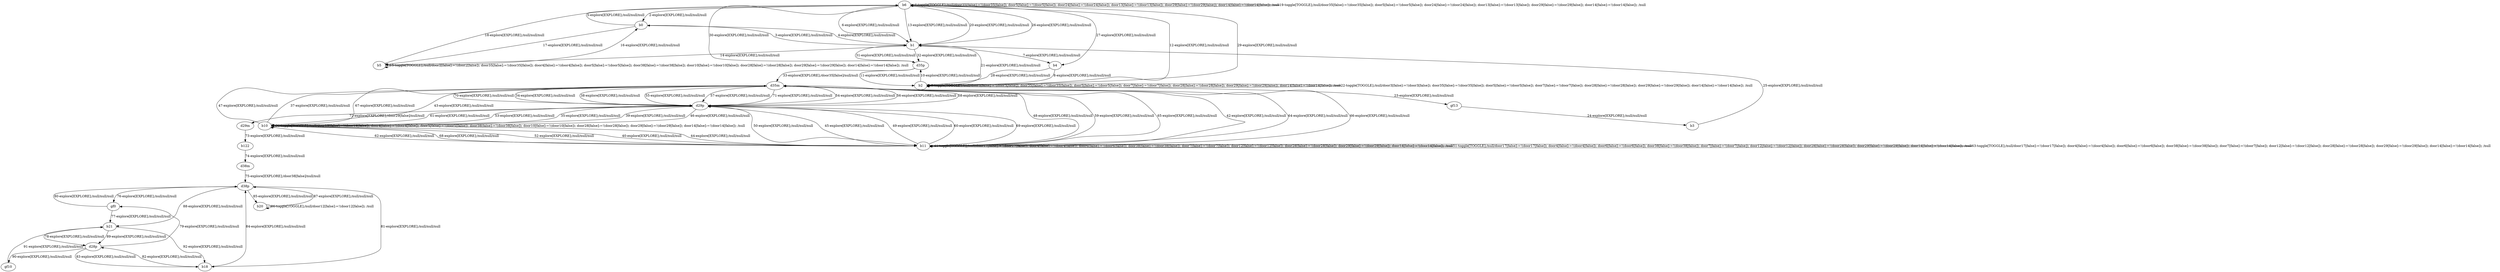 # Total number of goals covered by this test: 1
# gf10 --> b21

digraph g {
"b6" -> "b6" [label = "1-toggle[TOGGLE];/null/door35[false]:=!(door35[false]); door5[false]:=!(door5[false]); door24[false]:=!(door24[false]); door13[false]:=!(door13[false]); door29[false]:=!(door29[false]); door14[false]:=!(door14[false]); /null"];
"b6" -> "b0" [label = "2-explore[EXPLORE];/null/null/null"];
"b0" -> "b1" [label = "3-explore[EXPLORE];/null/null/null"];
"b1" -> "b0" [label = "4-explore[EXPLORE];/null/null/null"];
"b0" -> "b6" [label = "5-explore[EXPLORE];/null/null/null"];
"b6" -> "b1" [label = "6-explore[EXPLORE];/null/null/null"];
"b1" -> "b4" [label = "7-explore[EXPLORE];/null/null/null"];
"b4" -> "b2" [label = "8-explore[EXPLORE];/null/null/null"];
"b2" -> "b2" [label = "9-toggle[TOGGLE];/null/door3[false]:=!(door3[false]); door35[false]:=!(door35[false]); door5[false]:=!(door5[false]); door7[false]:=!(door7[false]); door28[false]:=!(door28[false]); door29[false]:=!(door29[false]); door14[false]:=!(door14[false]); /null"];
"b2" -> "d35p" [label = "10-explore[EXPLORE];/null/null/null"];
"d35p" -> "b2" [label = "11-explore[EXPLORE];/null/null/null"];
"b2" -> "b6" [label = "12-explore[EXPLORE];/null/null/null"];
"b6" -> "b1" [label = "13-explore[EXPLORE];/null/null/null"];
"b1" -> "b5" [label = "14-explore[EXPLORE];/null/null/null"];
"b5" -> "b5" [label = "15-toggle[TOGGLE];/null/door2[false]:=!(door2[false]); door35[false]:=!(door35[false]); door4[false]:=!(door4[false]); door5[false]:=!(door5[false]); door38[false]:=!(door38[false]); door10[false]:=!(door10[false]); door28[false]:=!(door28[false]); door29[false]:=!(door29[false]); door14[false]:=!(door14[false]); /null"];
"b5" -> "b0" [label = "16-explore[EXPLORE];/null/null/null"];
"b0" -> "b5" [label = "17-explore[EXPLORE];/null/null/null"];
"b5" -> "b6" [label = "18-explore[EXPLORE];/null/null/null"];
"b6" -> "b6" [label = "19-toggle[TOGGLE];/null/door35[false]:=!(door35[false]); door5[false]:=!(door5[false]); door24[false]:=!(door24[false]); door13[false]:=!(door13[false]); door29[false]:=!(door29[false]); door14[false]:=!(door14[false]); /null"];
"b6" -> "b1" [label = "20-explore[EXPLORE];/null/null/null"];
"b1" -> "b2" [label = "21-explore[EXPLORE];/null/null/null"];
"b2" -> "b2" [label = "22-toggle[TOGGLE];/null/door3[false]:=!(door3[false]); door35[false]:=!(door35[false]); door5[false]:=!(door5[false]); door7[false]:=!(door7[false]); door28[false]:=!(door28[false]); door29[false]:=!(door29[false]); door14[false]:=!(door14[false]); /null"];
"b2" -> "gf13" [label = "23-explore[EXPLORE];/null/null/null"];
"gf13" -> "b3" [label = "24-explore[EXPLORE];/null/null/null"];
"b3" -> "b1" [label = "25-explore[EXPLORE];/null/null/null"];
"b1" -> "b6" [label = "26-explore[EXPLORE];/null/null/null"];
"b6" -> "b4" [label = "27-explore[EXPLORE];/null/null/null"];
"b4" -> "b2" [label = "28-explore[EXPLORE];/null/null/null"];
"b2" -> "b6" [label = "29-explore[EXPLORE];/null/null/null"];
"b6" -> "d35p" [label = "30-explore[EXPLORE];/null/null/null"];
"d35p" -> "b1" [label = "31-explore[EXPLORE];/null/null/null"];
"b1" -> "d35p" [label = "32-explore[EXPLORE];/null/null/null"];
"d35p" -> "d35m" [label = "33-explore[EXPLORE];/door35[false]/null/null"];
"d35m" -> "d29p" [label = "34-explore[EXPLORE];/null/null/null"];
"d29p" -> "b10" [label = "35-explore[EXPLORE];/null/null/null"];
"b10" -> "b10" [label = "36-toggle[TOGGLE];/null/door19[false]:=!(door19[false]); door4[false]:=!(door4[false]); door5[false]:=!(door5[false]); door38[false]:=!(door38[false]); door10[false]:=!(door10[false]); door28[false]:=!(door28[false]); door29[false]:=!(door29[false]); door14[false]:=!(door14[false]); /null"];
"b10" -> "d35m" [label = "37-explore[EXPLORE];/null/null/null"];
"d35m" -> "d29p" [label = "38-explore[EXPLORE];/null/null/null"];
"d29p" -> "b10" [label = "39-explore[EXPLORE];/null/null/null"];
"b10" -> "b11" [label = "40-explore[EXPLORE];/null/null/null"];
"b11" -> "b11" [label = "41-toggle[TOGGLE];/null/door17[false]:=!(door17[false]); door4[false]:=!(door4[false]); door6[false]:=!(door6[false]); door38[false]:=!(door38[false]); door7[false]:=!(door7[false]); door12[false]:=!(door12[false]); door28[false]:=!(door28[false]); door29[false]:=!(door29[false]); door14[false]:=!(door14[false]); /null"];
"b11" -> "d35m" [label = "42-explore[EXPLORE];/null/null/null"];
"d35m" -> "b10" [label = "43-explore[EXPLORE];/null/null/null"];
"b10" -> "b11" [label = "44-explore[EXPLORE];/null/null/null"];
"b11" -> "d29p" [label = "45-explore[EXPLORE];/null/null/null"];
"d29p" -> "b10" [label = "46-explore[EXPLORE];/null/null/null"];
"b10" -> "d35m" [label = "47-explore[EXPLORE];/null/null/null"];
"d35m" -> "b11" [label = "48-explore[EXPLORE];/null/null/null"];
"b11" -> "d29p" [label = "49-explore[EXPLORE];/null/null/null"];
"d29p" -> "b11" [label = "50-explore[EXPLORE];/null/null/null"];
"b11" -> "b11" [label = "51-toggle[TOGGLE];/null/door17[false]:=!(door17[false]); door4[false]:=!(door4[false]); door6[false]:=!(door6[false]); door38[false]:=!(door38[false]); door7[false]:=!(door7[false]); door12[false]:=!(door12[false]); door28[false]:=!(door28[false]); door29[false]:=!(door29[false]); door14[false]:=!(door14[false]); /null"];
"b11" -> "b10" [label = "52-explore[EXPLORE];/null/null/null"];
"b10" -> "d29p" [label = "53-explore[EXPLORE];/null/null/null"];
"d29p" -> "d35m" [label = "54-explore[EXPLORE];/null/null/null"];
"d35m" -> "d29p" [label = "55-explore[EXPLORE];/null/null/null"];
"d29p" -> "d35m" [label = "56-explore[EXPLORE];/null/null/null"];
"d35m" -> "d29p" [label = "57-explore[EXPLORE];/null/null/null"];
"d29p" -> "d35m" [label = "58-explore[EXPLORE];/null/null/null"];
"d35m" -> "b11" [label = "59-explore[EXPLORE];/null/null/null"];
"b11" -> "d29p" [label = "60-explore[EXPLORE];/null/null/null"];
"d29p" -> "b10" [label = "61-explore[EXPLORE];/null/null/null"];
"b10" -> "b11" [label = "62-explore[EXPLORE];/null/null/null"];
"b11" -> "b11" [label = "63-toggle[TOGGLE];/null/door17[false]:=!(door17[false]); door4[false]:=!(door4[false]); door6[false]:=!(door6[false]); door38[false]:=!(door38[false]); door7[false]:=!(door7[false]); door12[false]:=!(door12[false]); door28[false]:=!(door28[false]); door29[false]:=!(door29[false]); door14[false]:=!(door14[false]); /null"];
"b11" -> "d35m" [label = "64-explore[EXPLORE];/null/null/null"];
"d35m" -> "b11" [label = "65-explore[EXPLORE];/null/null/null"];
"b11" -> "d35m" [label = "66-explore[EXPLORE];/null/null/null"];
"d35m" -> "b10" [label = "67-explore[EXPLORE];/null/null/null"];
"b10" -> "b11" [label = "68-explore[EXPLORE];/null/null/null"];
"b11" -> "d29p" [label = "69-explore[EXPLORE];/null/null/null"];
"d29p" -> "d35m" [label = "70-explore[EXPLORE];/null/null/null"];
"d35m" -> "d29p" [label = "71-explore[EXPLORE];/null/null/null"];
"d29p" -> "d29m" [label = "72-explore[EXPLORE];/door29[false]/null/null"];
"d29m" -> "b122" [label = "73-explore[EXPLORE];/null/null/null"];
"b122" -> "d38m" [label = "74-explore[EXPLORE];/null/null/null"];
"d38m" -> "d38p" [label = "75-explore[EXPLORE];/door38[false]/null/null"];
"d38p" -> "gf0" [label = "76-explore[EXPLORE];/null/null/null"];
"gf0" -> "b21" [label = "77-explore[EXPLORE];/null/null/null"];
"b21" -> "d28p" [label = "78-explore[EXPLORE];/null/null/null"];
"d28p" -> "gf0" [label = "79-explore[EXPLORE];/null/null/null"];
"gf0" -> "d38p" [label = "80-explore[EXPLORE];/null/null/null"];
"d38p" -> "b18" [label = "81-explore[EXPLORE];/null/null/null"];
"b18" -> "d28p" [label = "82-explore[EXPLORE];/null/null/null"];
"d28p" -> "b18" [label = "83-explore[EXPLORE];/null/null/null"];
"b18" -> "d38p" [label = "84-explore[EXPLORE];/null/null/null"];
"d38p" -> "b20" [label = "85-explore[EXPLORE];/null/null/null"];
"b20" -> "b20" [label = "86-toggle[TOGGLE];/null/door12[false]:=!(door12[false]); /null"];
"b20" -> "d38p" [label = "87-explore[EXPLORE];/null/null/null"];
"d38p" -> "b21" [label = "88-explore[EXPLORE];/null/null/null"];
"b21" -> "d28p" [label = "89-explore[EXPLORE];/null/null/null"];
"d28p" -> "gf10" [label = "90-explore[EXPLORE];/null/null/null"];
"gf10" -> "b21" [label = "91-explore[EXPLORE];/null/null/null"];
"b21" -> "b18" [label = "92-explore[EXPLORE];/null/null/null"];
}
